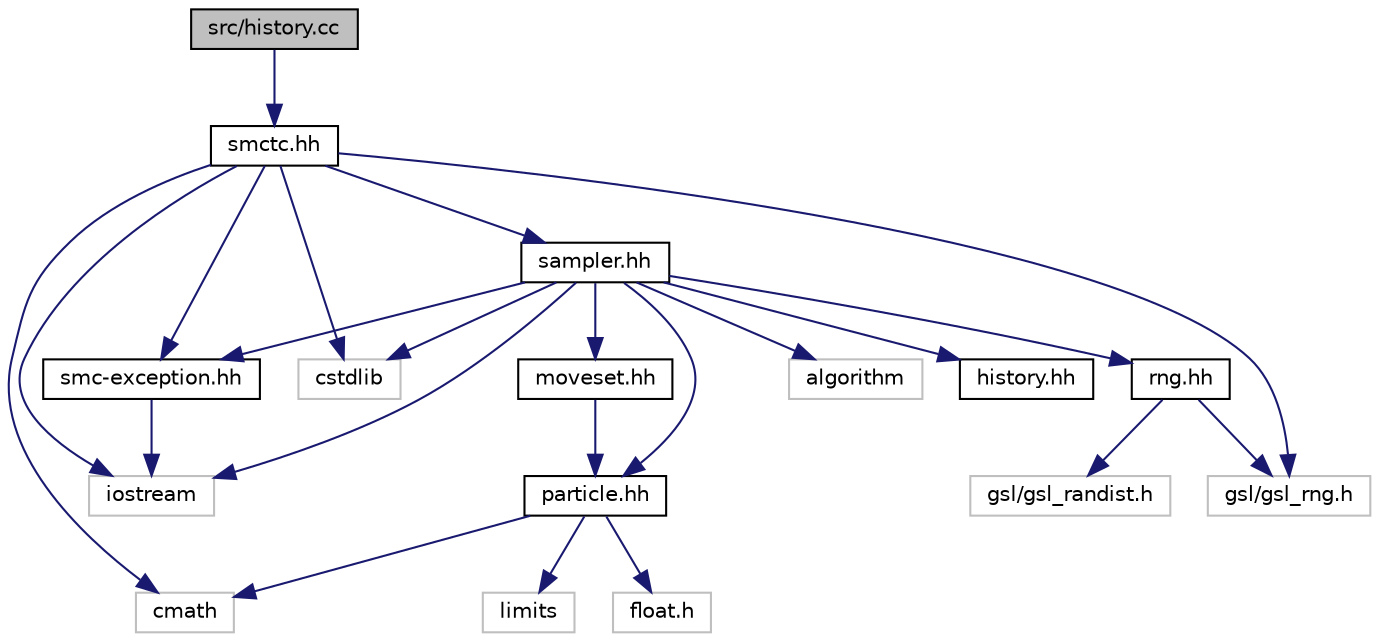 digraph "src/history.cc"
{
 // LATEX_PDF_SIZE
  edge [fontname="Helvetica",fontsize="10",labelfontname="Helvetica",labelfontsize="10"];
  node [fontname="Helvetica",fontsize="10",shape=record];
  Node1 [label="src/history.cc",height=0.2,width=0.4,color="black", fillcolor="grey75", style="filled", fontcolor="black",tooltip="This file contains the untemplated functions used for storing the history of the system."];
  Node1 -> Node2 [color="midnightblue",fontsize="10",style="solid",fontname="Helvetica"];
  Node2 [label="smctc.hh",height=0.2,width=0.4,color="black", fillcolor="white", style="filled",URL="$smctc_8hh.html",tooltip="The main header file for SMCTC."];
  Node2 -> Node3 [color="midnightblue",fontsize="10",style="solid",fontname="Helvetica"];
  Node3 [label="cmath",height=0.2,width=0.4,color="grey75", fillcolor="white", style="filled",tooltip=" "];
  Node2 -> Node4 [color="midnightblue",fontsize="10",style="solid",fontname="Helvetica"];
  Node4 [label="cstdlib",height=0.2,width=0.4,color="grey75", fillcolor="white", style="filled",tooltip=" "];
  Node2 -> Node5 [color="midnightblue",fontsize="10",style="solid",fontname="Helvetica"];
  Node5 [label="iostream",height=0.2,width=0.4,color="grey75", fillcolor="white", style="filled",tooltip=" "];
  Node2 -> Node6 [color="midnightblue",fontsize="10",style="solid",fontname="Helvetica"];
  Node6 [label="gsl/gsl_rng.h",height=0.2,width=0.4,color="grey75", fillcolor="white", style="filled",tooltip=" "];
  Node2 -> Node7 [color="midnightblue",fontsize="10",style="solid",fontname="Helvetica"];
  Node7 [label="smc-exception.hh",height=0.2,width=0.4,color="black", fillcolor="white", style="filled",URL="$smc-exception_8hh.html",tooltip="This file defines exception-handling facilities."];
  Node7 -> Node5 [color="midnightblue",fontsize="10",style="solid",fontname="Helvetica"];
  Node2 -> Node8 [color="midnightblue",fontsize="10",style="solid",fontname="Helvetica"];
  Node8 [label="sampler.hh",height=0.2,width=0.4,color="black", fillcolor="white", style="filled",URL="$sampler_8hh.html",tooltip="Defines the overall sampler object."];
  Node8 -> Node9 [color="midnightblue",fontsize="10",style="solid",fontname="Helvetica"];
  Node9 [label="algorithm",height=0.2,width=0.4,color="grey75", fillcolor="white", style="filled",tooltip=" "];
  Node8 -> Node4 [color="midnightblue",fontsize="10",style="solid",fontname="Helvetica"];
  Node8 -> Node5 [color="midnightblue",fontsize="10",style="solid",fontname="Helvetica"];
  Node8 -> Node10 [color="midnightblue",fontsize="10",style="solid",fontname="Helvetica"];
  Node10 [label="rng.hh",height=0.2,width=0.4,color="black", fillcolor="white", style="filled",URL="$rng_8hh.html",tooltip="Random number generation."];
  Node10 -> Node11 [color="midnightblue",fontsize="10",style="solid",fontname="Helvetica"];
  Node11 [label="gsl/gsl_randist.h",height=0.2,width=0.4,color="grey75", fillcolor="white", style="filled",tooltip=" "];
  Node10 -> Node6 [color="midnightblue",fontsize="10",style="solid",fontname="Helvetica"];
  Node8 -> Node12 [color="midnightblue",fontsize="10",style="solid",fontname="Helvetica"];
  Node12 [label="history.hh",height=0.2,width=0.4,color="black", fillcolor="white", style="filled",URL="$history_8hh.html",tooltip="Classes and function related to the history of the sampler."];
  Node8 -> Node13 [color="midnightblue",fontsize="10",style="solid",fontname="Helvetica"];
  Node13 [label="moveset.hh",height=0.2,width=0.4,color="black", fillcolor="white", style="filled",URL="$moveset_8hh.html",tooltip="Classes and functions which deal with collections of sampler proposal \"moves\"."];
  Node13 -> Node14 [color="midnightblue",fontsize="10",style="solid",fontname="Helvetica"];
  Node14 [label="particle.hh",height=0.2,width=0.4,color="black", fillcolor="white", style="filled",URL="$particle_8hh.html",tooltip="Class used to store and manipulate a single particle."];
  Node14 -> Node15 [color="midnightblue",fontsize="10",style="solid",fontname="Helvetica"];
  Node15 [label="float.h",height=0.2,width=0.4,color="grey75", fillcolor="white", style="filled",tooltip=" "];
  Node14 -> Node16 [color="midnightblue",fontsize="10",style="solid",fontname="Helvetica"];
  Node16 [label="limits",height=0.2,width=0.4,color="grey75", fillcolor="white", style="filled",tooltip=" "];
  Node14 -> Node3 [color="midnightblue",fontsize="10",style="solid",fontname="Helvetica"];
  Node8 -> Node14 [color="midnightblue",fontsize="10",style="solid",fontname="Helvetica"];
  Node8 -> Node7 [color="midnightblue",fontsize="10",style="solid",fontname="Helvetica"];
}
